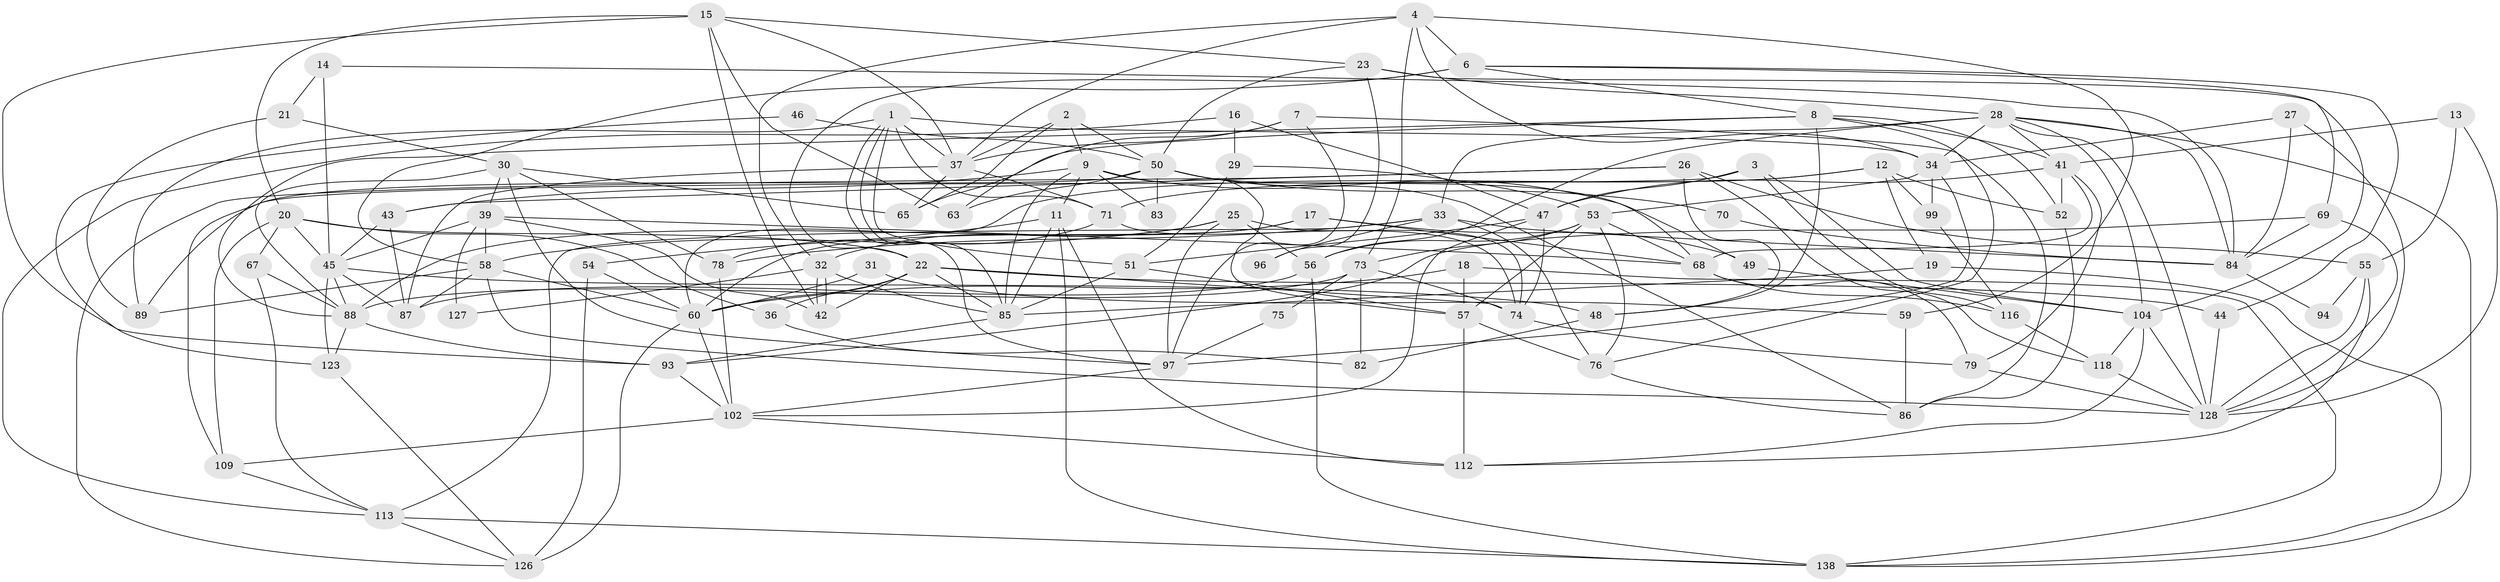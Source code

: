 // Generated by graph-tools (version 1.1) at 2025/23/03/03/25 07:23:58]
// undirected, 92 vertices, 228 edges
graph export_dot {
graph [start="1"]
  node [color=gray90,style=filled];
  1 [super="+5"];
  2 [super="+38"];
  3 [super="+35"];
  4 [super="+98"];
  6 [super="+10"];
  7 [super="+72"];
  8 [super="+40"];
  9 [super="+80"];
  11;
  12 [super="+119"];
  13;
  14;
  15 [super="+92"];
  16;
  17;
  18;
  19;
  20 [super="+137"];
  21;
  22 [super="+24"];
  23;
  25 [super="+131"];
  26 [super="+110"];
  27;
  28 [super="+136"];
  29 [super="+101"];
  30 [super="+117"];
  31;
  32 [super="+100"];
  33 [super="+64"];
  34 [super="+81"];
  36;
  37 [super="+90"];
  39 [super="+142"];
  41 [super="+135"];
  42 [super="+120"];
  43 [super="+91"];
  44;
  45 [super="+105"];
  46;
  47 [super="+62"];
  48;
  49;
  50 [super="+66"];
  51;
  52;
  53 [super="+130"];
  54;
  55 [super="+125"];
  56;
  57 [super="+61"];
  58 [super="+77"];
  59;
  60 [super="+133"];
  63;
  65;
  67;
  68 [super="+103"];
  69 [super="+141"];
  70;
  71 [super="+115"];
  73 [super="+129"];
  74 [super="+106"];
  75;
  76;
  78;
  79;
  82;
  83;
  84 [super="+108"];
  85 [super="+124"];
  86 [super="+107"];
  87 [super="+95"];
  88;
  89 [super="+111"];
  93;
  94;
  96;
  97 [super="+132"];
  99;
  102 [super="+122"];
  104;
  109;
  112 [super="+121"];
  113 [super="+114"];
  116;
  118;
  123;
  126 [super="+134"];
  127;
  128 [super="+139"];
  138 [super="+140"];
  1 -- 71;
  1 -- 97;
  1 -- 34;
  1 -- 51;
  1 -- 85;
  1 -- 89;
  1 -- 37;
  2 -- 65;
  2 -- 37;
  2 -- 50;
  2 -- 9;
  3 -- 116;
  3 -- 47;
  3 -- 104;
  3 -- 89;
  4 -- 32;
  4 -- 6;
  4 -- 59;
  4 -- 73;
  4 -- 34;
  4 -- 37;
  6 -- 8;
  6 -- 22 [weight=2];
  6 -- 44;
  6 -- 58;
  6 -- 69;
  7 -- 63;
  7 -- 37;
  7 -- 97;
  7 -- 86;
  8 -- 52;
  8 -- 65;
  8 -- 48;
  8 -- 41;
  8 -- 88;
  8 -- 76;
  9 -- 49;
  9 -- 11;
  9 -- 43;
  9 -- 83;
  9 -- 57;
  9 -- 85;
  11 -- 54;
  11 -- 138;
  11 -- 85;
  11 -- 112;
  12 -- 19;
  12 -- 60;
  12 -- 52;
  12 -- 99;
  12 -- 71;
  13 -- 128;
  13 -- 41;
  13 -- 55;
  14 -- 45;
  14 -- 84;
  14 -- 21;
  15 -- 93;
  15 -- 23;
  15 -- 42;
  15 -- 20;
  15 -- 63;
  15 -- 37;
  16 -- 29;
  16 -- 47;
  16 -- 113;
  17 -- 49;
  17 -- 88;
  17 -- 60;
  17 -- 68;
  18 -- 138;
  18 -- 57;
  18 -- 60;
  19 -- 85;
  19 -- 138;
  20 -- 22;
  20 -- 36;
  20 -- 67;
  20 -- 109;
  20 -- 45;
  21 -- 89;
  21 -- 30;
  22 -- 44;
  22 -- 36;
  22 -- 85;
  22 -- 74;
  22 -- 42;
  22 -- 60;
  23 -- 104;
  23 -- 50;
  23 -- 96;
  23 -- 28;
  25 -- 97;
  25 -- 74;
  25 -- 56;
  25 -- 58;
  25 -- 32;
  26 -- 55;
  26 -- 48;
  26 -- 126;
  26 -- 43;
  26 -- 118;
  27 -- 34;
  27 -- 84;
  27 -- 128;
  28 -- 128;
  28 -- 41;
  28 -- 34 [weight=2];
  28 -- 138;
  28 -- 104;
  28 -- 56;
  28 -- 84;
  28 -- 33;
  29 -- 51;
  29 -- 53;
  30 -- 65;
  30 -- 78;
  30 -- 97;
  30 -- 88;
  30 -- 39;
  31 -- 59;
  31 -- 60;
  32 -- 42 [weight=2];
  32 -- 42;
  32 -- 127;
  32 -- 85;
  33 -- 76;
  33 -- 78;
  33 -- 84;
  33 -- 113;
  33 -- 96;
  34 -- 97;
  34 -- 99;
  34 -- 53;
  36 -- 82;
  37 -- 65;
  37 -- 71;
  37 -- 87;
  39 -- 45;
  39 -- 58;
  39 -- 127;
  39 -- 68;
  39 -- 42;
  41 -- 79;
  41 -- 47;
  41 -- 68;
  41 -- 52;
  43 -- 87;
  43 -- 45;
  44 -- 128;
  45 -- 123;
  45 -- 48;
  45 -- 87;
  45 -- 88;
  46 -- 123;
  46 -- 50;
  47 -- 51;
  47 -- 102;
  47 -- 74;
  48 -- 82;
  49 -- 104;
  50 -- 109;
  50 -- 63;
  50 -- 70;
  50 -- 86;
  50 -- 83;
  50 -- 68;
  51 -- 57;
  51 -- 85;
  52 -- 86;
  53 -- 56;
  53 -- 76;
  53 -- 73 [weight=2];
  53 -- 57;
  53 -- 68;
  54 -- 126;
  54 -- 60;
  55 -- 128;
  55 -- 94;
  55 -- 112;
  56 -- 138;
  56 -- 87;
  57 -- 112;
  57 -- 76;
  58 -- 60;
  58 -- 87;
  58 -- 89;
  58 -- 128;
  59 -- 86;
  60 -- 102;
  60 -- 126;
  67 -- 88;
  67 -- 113;
  68 -- 116;
  68 -- 79;
  69 -- 93;
  69 -- 128;
  69 -- 84;
  70 -- 84;
  71 -- 74;
  71 -- 78;
  73 -- 88;
  73 -- 75;
  73 -- 74;
  73 -- 82;
  74 -- 79;
  75 -- 97;
  76 -- 86;
  78 -- 102;
  79 -- 128;
  84 -- 94;
  85 -- 93;
  88 -- 93;
  88 -- 123;
  93 -- 102;
  97 -- 102;
  99 -- 116;
  102 -- 109;
  102 -- 112;
  104 -- 112;
  104 -- 118;
  104 -- 128;
  109 -- 113;
  113 -- 126;
  113 -- 138;
  116 -- 118;
  118 -- 128;
  123 -- 126;
}
